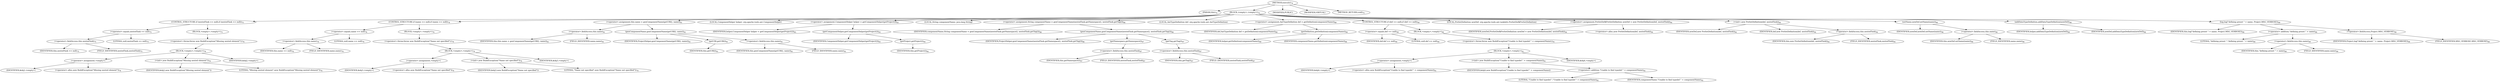 digraph "execute" {  
"101" [label = <(METHOD,execute)<SUB>74</SUB>> ]
"9" [label = <(PARAM,this)<SUB>74</SUB>> ]
"102" [label = <(BLOCK,&lt;empty&gt;,&lt;empty&gt;)<SUB>74</SUB>> ]
"103" [label = <(CONTROL_STRUCTURE,if (nestedTask == null),if (nestedTask == null))<SUB>75</SUB>> ]
"104" [label = <(&lt;operator&gt;.equals,nestedTask == null)<SUB>75</SUB>> ]
"105" [label = <(&lt;operator&gt;.fieldAccess,this.nestedTask)<SUB>75</SUB>> ]
"106" [label = <(IDENTIFIER,this,nestedTask == null)<SUB>75</SUB>> ]
"107" [label = <(FIELD_IDENTIFIER,nestedTask,nestedTask)<SUB>75</SUB>> ]
"108" [label = <(LITERAL,null,nestedTask == null)<SUB>75</SUB>> ]
"109" [label = <(BLOCK,&lt;empty&gt;,&lt;empty&gt;)<SUB>75</SUB>> ]
"110" [label = <(&lt;operator&gt;.throw,throw new BuildException(&quot;Missing nested element&quot;);)<SUB>76</SUB>> ]
"111" [label = <(BLOCK,&lt;empty&gt;,&lt;empty&gt;)<SUB>76</SUB>> ]
"112" [label = <(&lt;operator&gt;.assignment,&lt;empty&gt;)> ]
"113" [label = <(IDENTIFIER,$obj2,&lt;empty&gt;)> ]
"114" [label = <(&lt;operator&gt;.alloc,new BuildException(&quot;Missing nested element&quot;))<SUB>76</SUB>> ]
"115" [label = <(&lt;init&gt;,new BuildException(&quot;Missing nested element&quot;))<SUB>76</SUB>> ]
"116" [label = <(IDENTIFIER,$obj2,new BuildException(&quot;Missing nested element&quot;))> ]
"117" [label = <(LITERAL,&quot;Missing nested element&quot;,new BuildException(&quot;Missing nested element&quot;))<SUB>76</SUB>> ]
"118" [label = <(IDENTIFIER,$obj2,&lt;empty&gt;)> ]
"119" [label = <(CONTROL_STRUCTURE,if (name == null),if (name == null))<SUB>78</SUB>> ]
"120" [label = <(&lt;operator&gt;.equals,name == null)<SUB>78</SUB>> ]
"121" [label = <(&lt;operator&gt;.fieldAccess,this.name)<SUB>78</SUB>> ]
"122" [label = <(IDENTIFIER,this,name == null)<SUB>78</SUB>> ]
"123" [label = <(FIELD_IDENTIFIER,name,name)<SUB>78</SUB>> ]
"124" [label = <(LITERAL,null,name == null)<SUB>78</SUB>> ]
"125" [label = <(BLOCK,&lt;empty&gt;,&lt;empty&gt;)<SUB>78</SUB>> ]
"126" [label = <(&lt;operator&gt;.throw,throw new BuildException(&quot;Name not specified&quot;);)<SUB>79</SUB>> ]
"127" [label = <(BLOCK,&lt;empty&gt;,&lt;empty&gt;)<SUB>79</SUB>> ]
"128" [label = <(&lt;operator&gt;.assignment,&lt;empty&gt;)> ]
"129" [label = <(IDENTIFIER,$obj3,&lt;empty&gt;)> ]
"130" [label = <(&lt;operator&gt;.alloc,new BuildException(&quot;Name not specified&quot;))<SUB>79</SUB>> ]
"131" [label = <(&lt;init&gt;,new BuildException(&quot;Name not specified&quot;))<SUB>79</SUB>> ]
"132" [label = <(IDENTIFIER,$obj3,new BuildException(&quot;Name not specified&quot;))> ]
"133" [label = <(LITERAL,&quot;Name not specified&quot;,new BuildException(&quot;Name not specified&quot;))<SUB>79</SUB>> ]
"134" [label = <(IDENTIFIER,$obj3,&lt;empty&gt;)> ]
"135" [label = <(&lt;operator&gt;.assignment,this.name = genComponentName(getURI(), name))<SUB>81</SUB>> ]
"136" [label = <(&lt;operator&gt;.fieldAccess,this.name)<SUB>81</SUB>> ]
"137" [label = <(IDENTIFIER,this,this.name = genComponentName(getURI(), name))<SUB>81</SUB>> ]
"138" [label = <(FIELD_IDENTIFIER,name,name)<SUB>81</SUB>> ]
"139" [label = <(genComponentName,genComponentName(getURI(), name))<SUB>81</SUB>> ]
"140" [label = <(IDENTIFIER,ProjectHelper,genComponentName(getURI(), name))<SUB>81</SUB>> ]
"141" [label = <(getURI,getURI())<SUB>81</SUB>> ]
"8" [label = <(IDENTIFIER,this,getURI())<SUB>81</SUB>> ]
"142" [label = <(&lt;operator&gt;.fieldAccess,this.name)<SUB>81</SUB>> ]
"143" [label = <(IDENTIFIER,this,genComponentName(getURI(), name))<SUB>81</SUB>> ]
"144" [label = <(FIELD_IDENTIFIER,name,name)<SUB>81</SUB>> ]
"145" [label = <(LOCAL,ComponentHelper helper: org.apache.tools.ant.ComponentHelper)> ]
"146" [label = <(&lt;operator&gt;.assignment,ComponentHelper helper = getComponentHelper(getProject()))<SUB>83</SUB>> ]
"147" [label = <(IDENTIFIER,helper,ComponentHelper helper = getComponentHelper(getProject()))<SUB>83</SUB>> ]
"148" [label = <(getComponentHelper,getComponentHelper(getProject()))<SUB>83</SUB>> ]
"149" [label = <(IDENTIFIER,ComponentHelper,getComponentHelper(getProject()))<SUB>83</SUB>> ]
"150" [label = <(getProject,getProject())<SUB>84</SUB>> ]
"10" [label = <(IDENTIFIER,this,getProject())<SUB>84</SUB>> ]
"151" [label = <(LOCAL,String componentName: java.lang.String)> ]
"152" [label = <(&lt;operator&gt;.assignment,String componentName = genComponentName(nestedTask.getNamespace(), nestedTask.getTag()))<SUB>86</SUB>> ]
"153" [label = <(IDENTIFIER,componentName,String componentName = genComponentName(nestedTask.getNamespace(), nestedTask.getTag()))<SUB>86</SUB>> ]
"154" [label = <(genComponentName,genComponentName(nestedTask.getNamespace(), nestedTask.getTag()))<SUB>86</SUB>> ]
"155" [label = <(IDENTIFIER,ProjectHelper,genComponentName(nestedTask.getNamespace(), nestedTask.getTag()))<SUB>86</SUB>> ]
"156" [label = <(getNamespace,getNamespace())<SUB>87</SUB>> ]
"157" [label = <(&lt;operator&gt;.fieldAccess,this.nestedTask)<SUB>87</SUB>> ]
"158" [label = <(IDENTIFIER,this,getNamespace())<SUB>87</SUB>> ]
"159" [label = <(FIELD_IDENTIFIER,nestedTask,nestedTask)<SUB>87</SUB>> ]
"160" [label = <(getTag,getTag())<SUB>87</SUB>> ]
"161" [label = <(&lt;operator&gt;.fieldAccess,this.nestedTask)<SUB>87</SUB>> ]
"162" [label = <(IDENTIFIER,this,getTag())<SUB>87</SUB>> ]
"163" [label = <(FIELD_IDENTIFIER,nestedTask,nestedTask)<SUB>87</SUB>> ]
"164" [label = <(LOCAL,AntTypeDefinition def: org.apache.tools.ant.AntTypeDefinition)> ]
"165" [label = <(&lt;operator&gt;.assignment,AntTypeDefinition def = getDefinition(componentName))<SUB>89</SUB>> ]
"166" [label = <(IDENTIFIER,def,AntTypeDefinition def = getDefinition(componentName))<SUB>89</SUB>> ]
"167" [label = <(getDefinition,getDefinition(componentName))<SUB>89</SUB>> ]
"168" [label = <(IDENTIFIER,helper,getDefinition(componentName))<SUB>89</SUB>> ]
"169" [label = <(IDENTIFIER,componentName,getDefinition(componentName))<SUB>89</SUB>> ]
"170" [label = <(CONTROL_STRUCTURE,if (def == null),if (def == null))<SUB>90</SUB>> ]
"171" [label = <(&lt;operator&gt;.equals,def == null)<SUB>90</SUB>> ]
"172" [label = <(IDENTIFIER,def,def == null)<SUB>90</SUB>> ]
"173" [label = <(LITERAL,null,def == null)<SUB>90</SUB>> ]
"174" [label = <(BLOCK,&lt;empty&gt;,&lt;empty&gt;)<SUB>90</SUB>> ]
"175" [label = <(&lt;operator&gt;.throw,throw new BuildException(&quot;Unable to find typedef &quot; + componentName);)<SUB>91</SUB>> ]
"176" [label = <(BLOCK,&lt;empty&gt;,&lt;empty&gt;)<SUB>91</SUB>> ]
"177" [label = <(&lt;operator&gt;.assignment,&lt;empty&gt;)> ]
"178" [label = <(IDENTIFIER,$obj4,&lt;empty&gt;)> ]
"179" [label = <(&lt;operator&gt;.alloc,new BuildException(&quot;Unable to find typedef &quot; + componentName))<SUB>91</SUB>> ]
"180" [label = <(&lt;init&gt;,new BuildException(&quot;Unable to find typedef &quot; + componentName))<SUB>91</SUB>> ]
"181" [label = <(IDENTIFIER,$obj4,new BuildException(&quot;Unable to find typedef &quot; + componentName))> ]
"182" [label = <(&lt;operator&gt;.addition,&quot;Unable to find typedef &quot; + componentName)<SUB>92</SUB>> ]
"183" [label = <(LITERAL,&quot;Unable to find typedef &quot;,&quot;Unable to find typedef &quot; + componentName)<SUB>92</SUB>> ]
"184" [label = <(IDENTIFIER,componentName,&quot;Unable to find typedef &quot; + componentName)<SUB>92</SUB>> ]
"185" [label = <(IDENTIFIER,$obj4,&lt;empty&gt;)> ]
"12" [label = <(LOCAL,PreSetDefinition newDef: org.apache.tools.ant.taskdefs.PreSetDef$PreSetDefinition)> ]
"186" [label = <(&lt;operator&gt;.assignment,PreSetDef$PreSetDefinition newDef = new PreSetDefinition(def, nestedTask))<SUB>94</SUB>> ]
"187" [label = <(IDENTIFIER,newDef,PreSetDef$PreSetDefinition newDef = new PreSetDefinition(def, nestedTask))<SUB>94</SUB>> ]
"188" [label = <(&lt;operator&gt;.alloc,new PreSetDefinition(def, nestedTask))<SUB>94</SUB>> ]
"189" [label = <(&lt;init&gt;,new PreSetDefinition(def, nestedTask))<SUB>94</SUB>> ]
"11" [label = <(IDENTIFIER,newDef,new PreSetDefinition(def, nestedTask))<SUB>94</SUB>> ]
"190" [label = <(IDENTIFIER,def,new PreSetDefinition(def, nestedTask))<SUB>94</SUB>> ]
"191" [label = <(&lt;operator&gt;.fieldAccess,this.nestedTask)<SUB>94</SUB>> ]
"192" [label = <(IDENTIFIER,this,new PreSetDefinition(def, nestedTask))<SUB>94</SUB>> ]
"193" [label = <(FIELD_IDENTIFIER,nestedTask,nestedTask)<SUB>94</SUB>> ]
"194" [label = <(setName,newDef.setName(name))<SUB>96</SUB>> ]
"195" [label = <(IDENTIFIER,newDef,newDef.setName(name))<SUB>96</SUB>> ]
"196" [label = <(&lt;operator&gt;.fieldAccess,this.name)<SUB>96</SUB>> ]
"197" [label = <(IDENTIFIER,this,newDef.setName(name))<SUB>96</SUB>> ]
"198" [label = <(FIELD_IDENTIFIER,name,name)<SUB>96</SUB>> ]
"199" [label = <(addDataTypeDefinition,addDataTypeDefinition(newDef))<SUB>98</SUB>> ]
"200" [label = <(IDENTIFIER,helper,addDataTypeDefinition(newDef))<SUB>98</SUB>> ]
"201" [label = <(IDENTIFIER,newDef,addDataTypeDefinition(newDef))<SUB>98</SUB>> ]
"202" [label = <(log,log(&quot;defining preset &quot; + name, Project.MSG_VERBOSE))<SUB>99</SUB>> ]
"13" [label = <(IDENTIFIER,this,log(&quot;defining preset &quot; + name, Project.MSG_VERBOSE))<SUB>99</SUB>> ]
"203" [label = <(&lt;operator&gt;.addition,&quot;defining preset &quot; + name)<SUB>99</SUB>> ]
"204" [label = <(LITERAL,&quot;defining preset &quot;,&quot;defining preset &quot; + name)<SUB>99</SUB>> ]
"205" [label = <(&lt;operator&gt;.fieldAccess,this.name)<SUB>99</SUB>> ]
"206" [label = <(IDENTIFIER,this,&quot;defining preset &quot; + name)<SUB>99</SUB>> ]
"207" [label = <(FIELD_IDENTIFIER,name,name)<SUB>99</SUB>> ]
"208" [label = <(&lt;operator&gt;.fieldAccess,Project.MSG_VERBOSE)<SUB>99</SUB>> ]
"209" [label = <(IDENTIFIER,Project,log(&quot;defining preset &quot; + name, Project.MSG_VERBOSE))<SUB>99</SUB>> ]
"210" [label = <(FIELD_IDENTIFIER,MSG_VERBOSE,MSG_VERBOSE)<SUB>99</SUB>> ]
"211" [label = <(MODIFIER,PUBLIC)> ]
"212" [label = <(MODIFIER,VIRTUAL)> ]
"213" [label = <(METHOD_RETURN,void)<SUB>74</SUB>> ]
  "101" -> "9" 
  "101" -> "102" 
  "101" -> "211" 
  "101" -> "212" 
  "101" -> "213" 
  "102" -> "103" 
  "102" -> "119" 
  "102" -> "135" 
  "102" -> "145" 
  "102" -> "146" 
  "102" -> "151" 
  "102" -> "152" 
  "102" -> "164" 
  "102" -> "165" 
  "102" -> "170" 
  "102" -> "12" 
  "102" -> "186" 
  "102" -> "189" 
  "102" -> "194" 
  "102" -> "199" 
  "102" -> "202" 
  "103" -> "104" 
  "103" -> "109" 
  "104" -> "105" 
  "104" -> "108" 
  "105" -> "106" 
  "105" -> "107" 
  "109" -> "110" 
  "110" -> "111" 
  "111" -> "112" 
  "111" -> "115" 
  "111" -> "118" 
  "112" -> "113" 
  "112" -> "114" 
  "115" -> "116" 
  "115" -> "117" 
  "119" -> "120" 
  "119" -> "125" 
  "120" -> "121" 
  "120" -> "124" 
  "121" -> "122" 
  "121" -> "123" 
  "125" -> "126" 
  "126" -> "127" 
  "127" -> "128" 
  "127" -> "131" 
  "127" -> "134" 
  "128" -> "129" 
  "128" -> "130" 
  "131" -> "132" 
  "131" -> "133" 
  "135" -> "136" 
  "135" -> "139" 
  "136" -> "137" 
  "136" -> "138" 
  "139" -> "140" 
  "139" -> "141" 
  "139" -> "142" 
  "141" -> "8" 
  "142" -> "143" 
  "142" -> "144" 
  "146" -> "147" 
  "146" -> "148" 
  "148" -> "149" 
  "148" -> "150" 
  "150" -> "10" 
  "152" -> "153" 
  "152" -> "154" 
  "154" -> "155" 
  "154" -> "156" 
  "154" -> "160" 
  "156" -> "157" 
  "157" -> "158" 
  "157" -> "159" 
  "160" -> "161" 
  "161" -> "162" 
  "161" -> "163" 
  "165" -> "166" 
  "165" -> "167" 
  "167" -> "168" 
  "167" -> "169" 
  "170" -> "171" 
  "170" -> "174" 
  "171" -> "172" 
  "171" -> "173" 
  "174" -> "175" 
  "175" -> "176" 
  "176" -> "177" 
  "176" -> "180" 
  "176" -> "185" 
  "177" -> "178" 
  "177" -> "179" 
  "180" -> "181" 
  "180" -> "182" 
  "182" -> "183" 
  "182" -> "184" 
  "186" -> "187" 
  "186" -> "188" 
  "189" -> "11" 
  "189" -> "190" 
  "189" -> "191" 
  "191" -> "192" 
  "191" -> "193" 
  "194" -> "195" 
  "194" -> "196" 
  "196" -> "197" 
  "196" -> "198" 
  "199" -> "200" 
  "199" -> "201" 
  "202" -> "13" 
  "202" -> "203" 
  "202" -> "208" 
  "203" -> "204" 
  "203" -> "205" 
  "205" -> "206" 
  "205" -> "207" 
  "208" -> "209" 
  "208" -> "210" 
}
